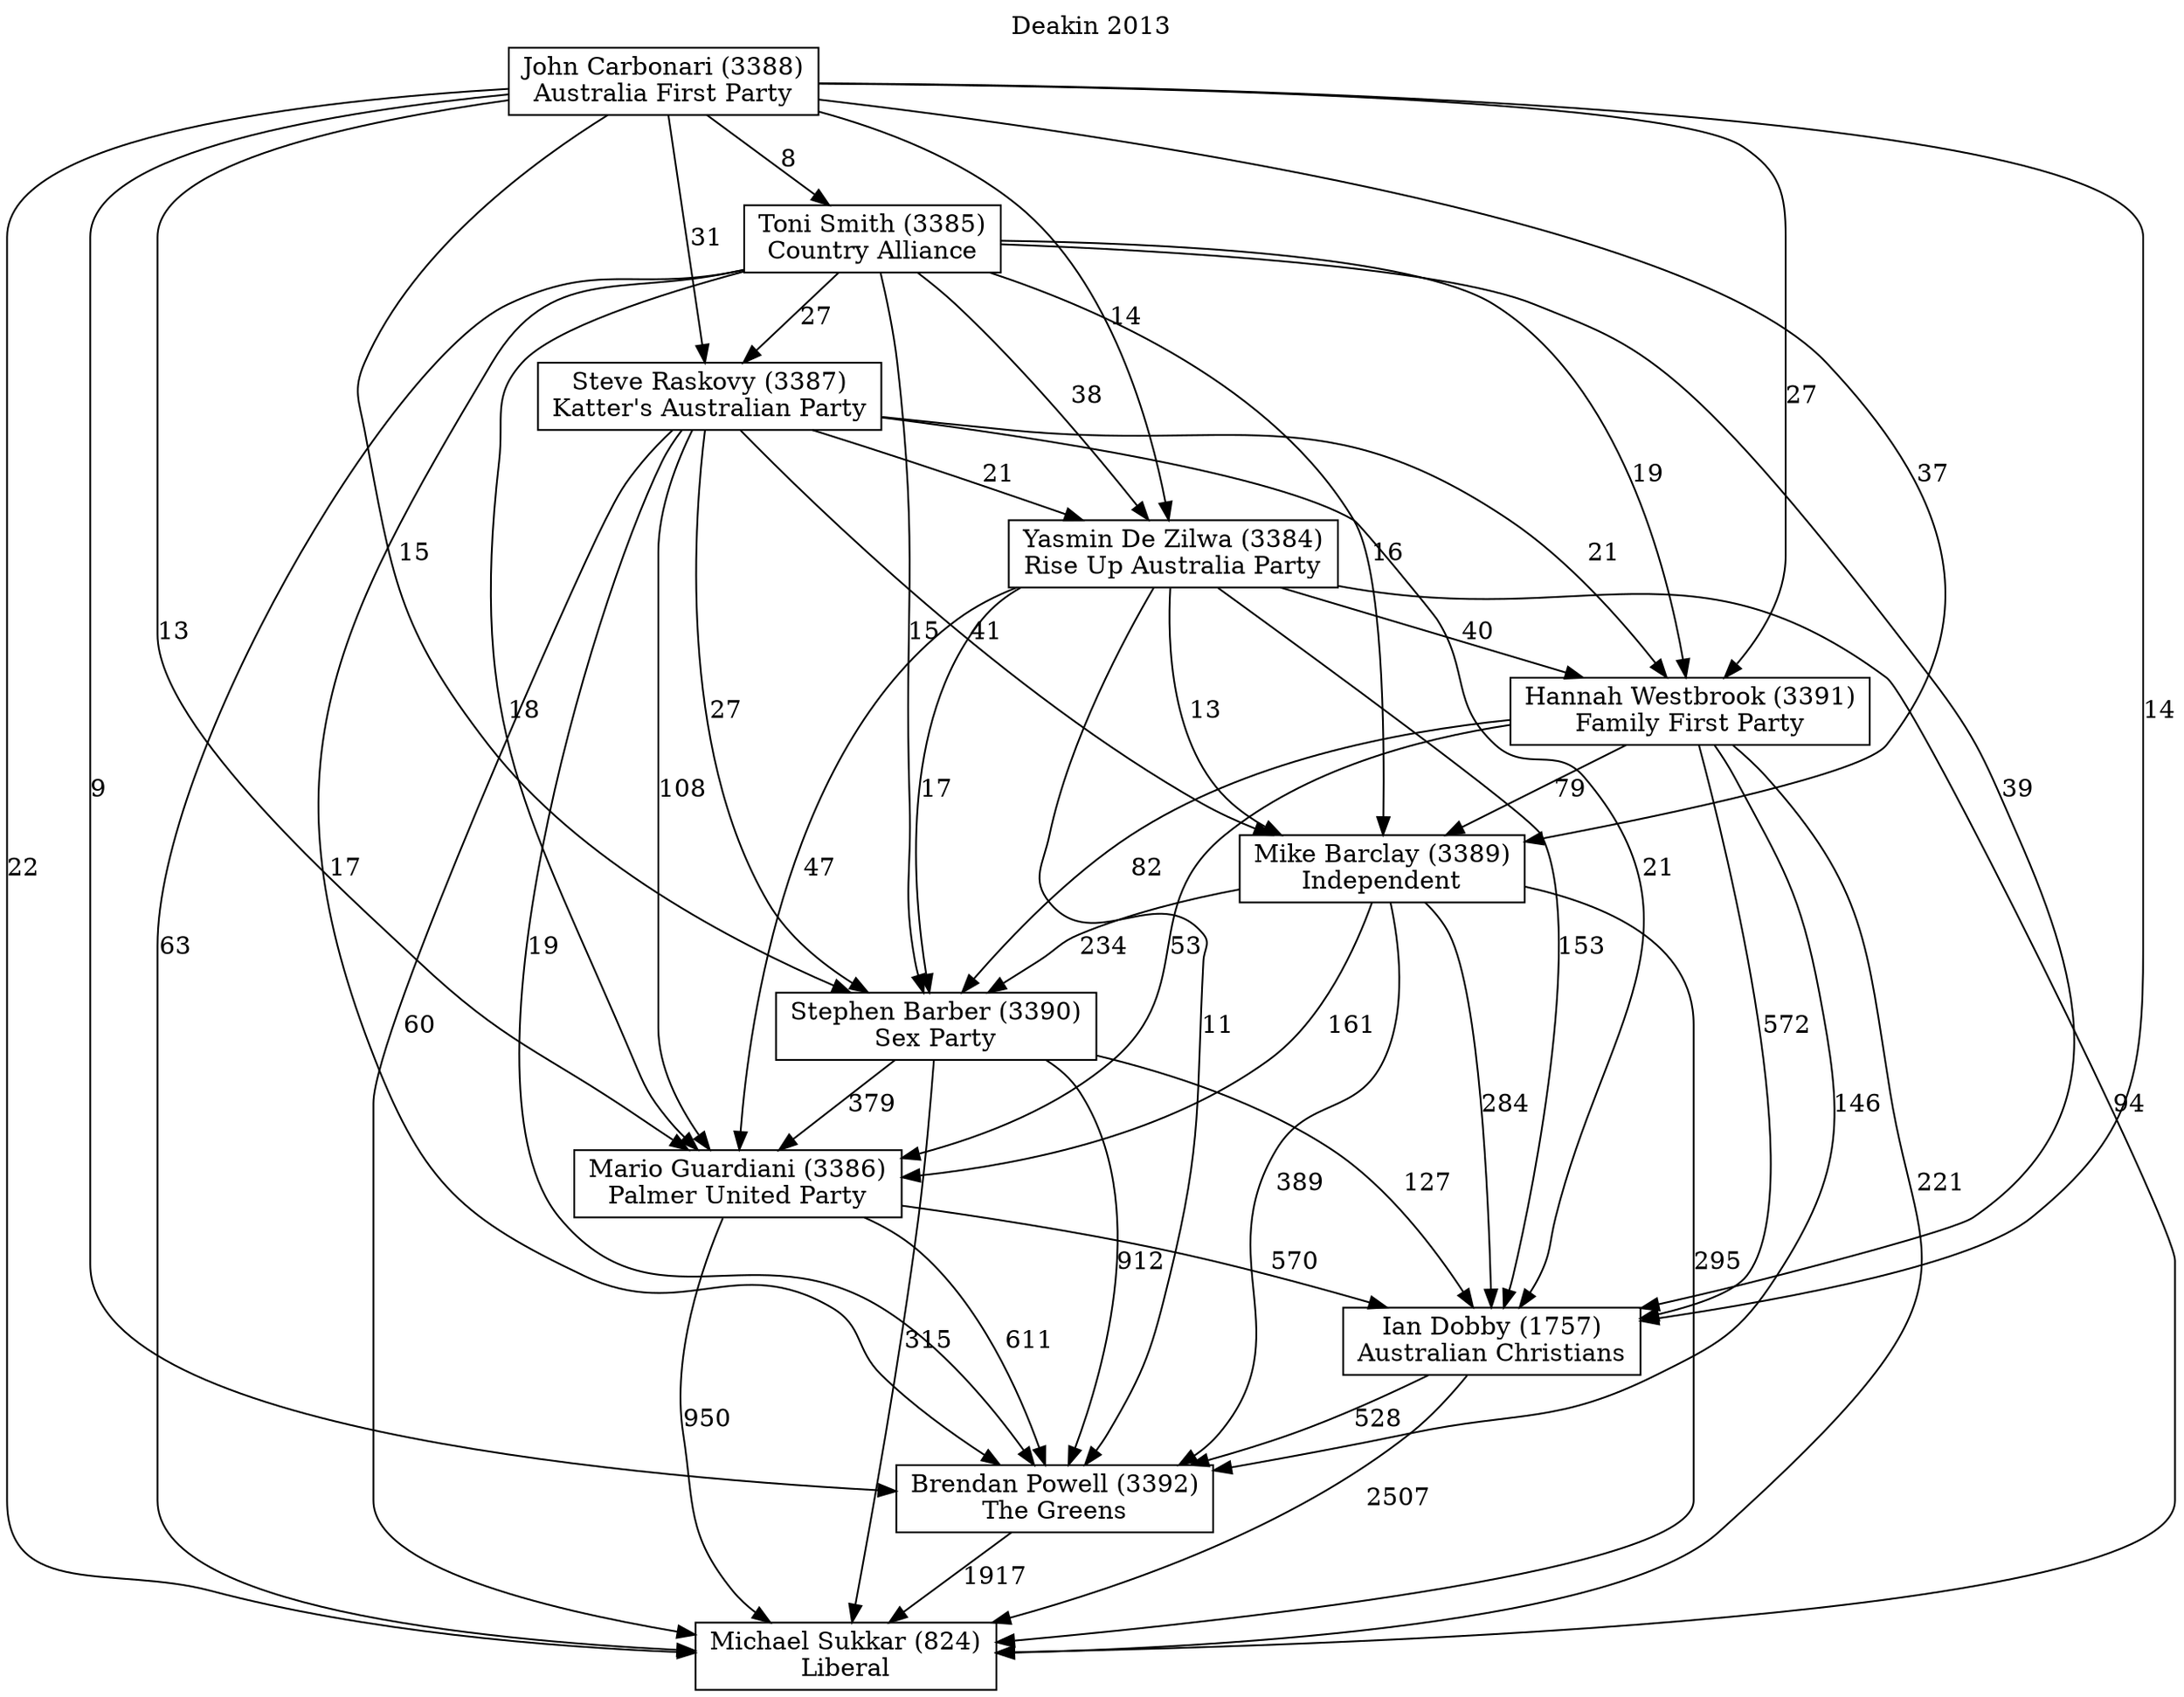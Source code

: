 // House preference flow
digraph "Michael Sukkar (824)_Deakin_2013" {
	graph [label="Deakin 2013" labelloc=t mclimit=10]
	node [shape=box]
	"Michael Sukkar (824)" [label="Michael Sukkar (824)
Liberal"]
	"Brendan Powell (3392)" [label="Brendan Powell (3392)
The Greens"]
	"Ian Dobby (1757)" [label="Ian Dobby (1757)
Australian Christians"]
	"Mario Guardiani (3386)" [label="Mario Guardiani (3386)
Palmer United Party"]
	"Stephen Barber (3390)" [label="Stephen Barber (3390)
Sex Party"]
	"Mike Barclay (3389)" [label="Mike Barclay (3389)
Independent"]
	"Hannah Westbrook (3391)" [label="Hannah Westbrook (3391)
Family First Party"]
	"Yasmin De Zilwa (3384)" [label="Yasmin De Zilwa (3384)
Rise Up Australia Party"]
	"Steve Raskovy (3387)" [label="Steve Raskovy (3387)
Katter's Australian Party"]
	"Toni Smith (3385)" [label="Toni Smith (3385)
Country Alliance"]
	"John Carbonari (3388)" [label="John Carbonari (3388)
Australia First Party"]
	"Brendan Powell (3392)" -> "Michael Sukkar (824)" [label=1917]
	"Ian Dobby (1757)" -> "Brendan Powell (3392)" [label=528]
	"Mario Guardiani (3386)" -> "Ian Dobby (1757)" [label=570]
	"Stephen Barber (3390)" -> "Mario Guardiani (3386)" [label=379]
	"Mike Barclay (3389)" -> "Stephen Barber (3390)" [label=234]
	"Hannah Westbrook (3391)" -> "Mike Barclay (3389)" [label=79]
	"Yasmin De Zilwa (3384)" -> "Hannah Westbrook (3391)" [label=40]
	"Steve Raskovy (3387)" -> "Yasmin De Zilwa (3384)" [label=21]
	"Toni Smith (3385)" -> "Steve Raskovy (3387)" [label=27]
	"John Carbonari (3388)" -> "Toni Smith (3385)" [label=8]
	"Ian Dobby (1757)" -> "Michael Sukkar (824)" [label=2507]
	"Mario Guardiani (3386)" -> "Michael Sukkar (824)" [label=950]
	"Stephen Barber (3390)" -> "Michael Sukkar (824)" [label=315]
	"Mike Barclay (3389)" -> "Michael Sukkar (824)" [label=295]
	"Hannah Westbrook (3391)" -> "Michael Sukkar (824)" [label=221]
	"Yasmin De Zilwa (3384)" -> "Michael Sukkar (824)" [label=94]
	"Steve Raskovy (3387)" -> "Michael Sukkar (824)" [label=60]
	"Toni Smith (3385)" -> "Michael Sukkar (824)" [label=63]
	"John Carbonari (3388)" -> "Michael Sukkar (824)" [label=22]
	"John Carbonari (3388)" -> "Steve Raskovy (3387)" [label=31]
	"Toni Smith (3385)" -> "Yasmin De Zilwa (3384)" [label=38]
	"John Carbonari (3388)" -> "Yasmin De Zilwa (3384)" [label=14]
	"Steve Raskovy (3387)" -> "Hannah Westbrook (3391)" [label=21]
	"Toni Smith (3385)" -> "Hannah Westbrook (3391)" [label=19]
	"John Carbonari (3388)" -> "Hannah Westbrook (3391)" [label=27]
	"Yasmin De Zilwa (3384)" -> "Mike Barclay (3389)" [label=13]
	"Steve Raskovy (3387)" -> "Mike Barclay (3389)" [label=41]
	"Toni Smith (3385)" -> "Mike Barclay (3389)" [label=16]
	"John Carbonari (3388)" -> "Mike Barclay (3389)" [label=37]
	"Hannah Westbrook (3391)" -> "Stephen Barber (3390)" [label=82]
	"Yasmin De Zilwa (3384)" -> "Stephen Barber (3390)" [label=17]
	"Steve Raskovy (3387)" -> "Stephen Barber (3390)" [label=27]
	"Toni Smith (3385)" -> "Stephen Barber (3390)" [label=15]
	"John Carbonari (3388)" -> "Stephen Barber (3390)" [label=15]
	"Mike Barclay (3389)" -> "Mario Guardiani (3386)" [label=161]
	"Hannah Westbrook (3391)" -> "Mario Guardiani (3386)" [label=53]
	"Yasmin De Zilwa (3384)" -> "Mario Guardiani (3386)" [label=47]
	"Steve Raskovy (3387)" -> "Mario Guardiani (3386)" [label=108]
	"Toni Smith (3385)" -> "Mario Guardiani (3386)" [label=18]
	"John Carbonari (3388)" -> "Mario Guardiani (3386)" [label=13]
	"Stephen Barber (3390)" -> "Ian Dobby (1757)" [label=127]
	"Mike Barclay (3389)" -> "Ian Dobby (1757)" [label=284]
	"Hannah Westbrook (3391)" -> "Ian Dobby (1757)" [label=572]
	"Yasmin De Zilwa (3384)" -> "Ian Dobby (1757)" [label=153]
	"Steve Raskovy (3387)" -> "Ian Dobby (1757)" [label=21]
	"Toni Smith (3385)" -> "Ian Dobby (1757)" [label=39]
	"John Carbonari (3388)" -> "Ian Dobby (1757)" [label=14]
	"Mario Guardiani (3386)" -> "Brendan Powell (3392)" [label=611]
	"Stephen Barber (3390)" -> "Brendan Powell (3392)" [label=912]
	"Mike Barclay (3389)" -> "Brendan Powell (3392)" [label=389]
	"Hannah Westbrook (3391)" -> "Brendan Powell (3392)" [label=146]
	"Yasmin De Zilwa (3384)" -> "Brendan Powell (3392)" [label=11]
	"Steve Raskovy (3387)" -> "Brendan Powell (3392)" [label=19]
	"Toni Smith (3385)" -> "Brendan Powell (3392)" [label=17]
	"John Carbonari (3388)" -> "Brendan Powell (3392)" [label=9]
}
